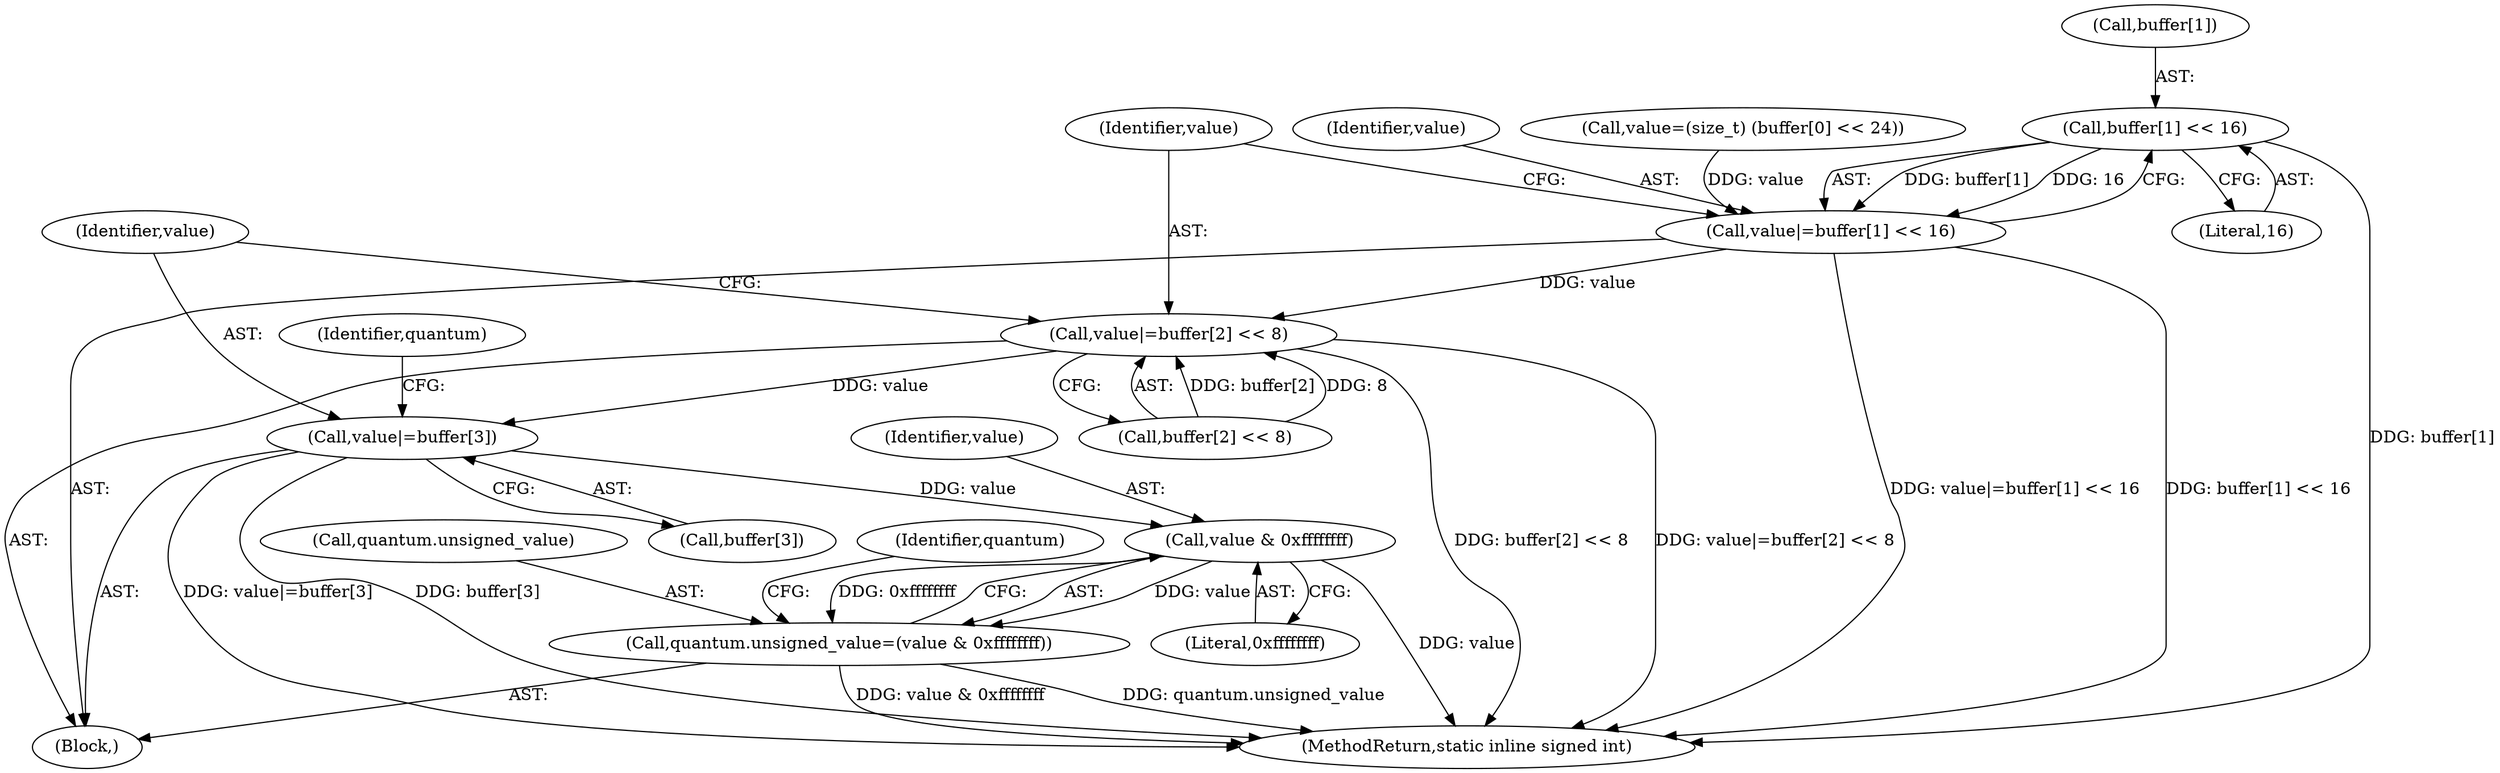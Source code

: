 digraph "0_ImageMagick_d8ab7f046587f2e9f734b687ba7e6e10147c294b_6@array" {
"1000156" [label="(Call,buffer[1] << 16)"];
"1000154" [label="(Call,value|=buffer[1] << 16)"];
"1000161" [label="(Call,value|=buffer[2] << 8)"];
"1000168" [label="(Call,value|=buffer[3])"];
"1000177" [label="(Call,value & 0xffffffff)"];
"1000173" [label="(Call,quantum.unsigned_value=(value & 0xffffffff))"];
"1000160" [label="(Literal,16)"];
"1000157" [label="(Call,buffer[1])"];
"1000103" [label="(Block,)"];
"1000156" [label="(Call,buffer[1] << 16)"];
"1000163" [label="(Call,buffer[2] << 8)"];
"1000161" [label="(Call,value|=buffer[2] << 8)"];
"1000175" [label="(Identifier,quantum)"];
"1000162" [label="(Identifier,value)"];
"1000155" [label="(Identifier,value)"];
"1000177" [label="(Call,value & 0xffffffff)"];
"1000169" [label="(Identifier,value)"];
"1000179" [label="(Literal,0xffffffff)"];
"1000170" [label="(Call,buffer[3])"];
"1000168" [label="(Call,value|=buffer[3])"];
"1000154" [label="(Call,value|=buffer[1] << 16)"];
"1000174" [label="(Call,quantum.unsigned_value)"];
"1000184" [label="(MethodReturn,static inline signed int)"];
"1000178" [label="(Identifier,value)"];
"1000182" [label="(Identifier,quantum)"];
"1000173" [label="(Call,quantum.unsigned_value=(value & 0xffffffff))"];
"1000145" [label="(Call,value=(size_t) (buffer[0] << 24))"];
"1000156" -> "1000154"  [label="AST: "];
"1000156" -> "1000160"  [label="CFG: "];
"1000157" -> "1000156"  [label="AST: "];
"1000160" -> "1000156"  [label="AST: "];
"1000154" -> "1000156"  [label="CFG: "];
"1000156" -> "1000184"  [label="DDG: buffer[1]"];
"1000156" -> "1000154"  [label="DDG: buffer[1]"];
"1000156" -> "1000154"  [label="DDG: 16"];
"1000154" -> "1000103"  [label="AST: "];
"1000155" -> "1000154"  [label="AST: "];
"1000162" -> "1000154"  [label="CFG: "];
"1000154" -> "1000184"  [label="DDG: value|=buffer[1] << 16"];
"1000154" -> "1000184"  [label="DDG: buffer[1] << 16"];
"1000145" -> "1000154"  [label="DDG: value"];
"1000154" -> "1000161"  [label="DDG: value"];
"1000161" -> "1000103"  [label="AST: "];
"1000161" -> "1000163"  [label="CFG: "];
"1000162" -> "1000161"  [label="AST: "];
"1000163" -> "1000161"  [label="AST: "];
"1000169" -> "1000161"  [label="CFG: "];
"1000161" -> "1000184"  [label="DDG: buffer[2] << 8"];
"1000161" -> "1000184"  [label="DDG: value|=buffer[2] << 8"];
"1000163" -> "1000161"  [label="DDG: buffer[2]"];
"1000163" -> "1000161"  [label="DDG: 8"];
"1000161" -> "1000168"  [label="DDG: value"];
"1000168" -> "1000103"  [label="AST: "];
"1000168" -> "1000170"  [label="CFG: "];
"1000169" -> "1000168"  [label="AST: "];
"1000170" -> "1000168"  [label="AST: "];
"1000175" -> "1000168"  [label="CFG: "];
"1000168" -> "1000184"  [label="DDG: value|=buffer[3]"];
"1000168" -> "1000184"  [label="DDG: buffer[3]"];
"1000168" -> "1000177"  [label="DDG: value"];
"1000177" -> "1000173"  [label="AST: "];
"1000177" -> "1000179"  [label="CFG: "];
"1000178" -> "1000177"  [label="AST: "];
"1000179" -> "1000177"  [label="AST: "];
"1000173" -> "1000177"  [label="CFG: "];
"1000177" -> "1000184"  [label="DDG: value"];
"1000177" -> "1000173"  [label="DDG: value"];
"1000177" -> "1000173"  [label="DDG: 0xffffffff"];
"1000173" -> "1000103"  [label="AST: "];
"1000174" -> "1000173"  [label="AST: "];
"1000182" -> "1000173"  [label="CFG: "];
"1000173" -> "1000184"  [label="DDG: quantum.unsigned_value"];
"1000173" -> "1000184"  [label="DDG: value & 0xffffffff"];
}
